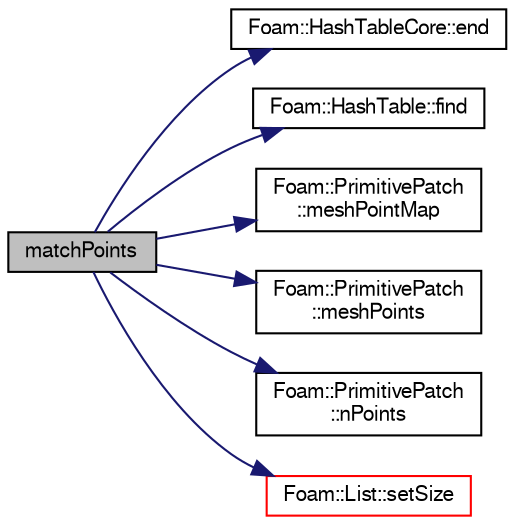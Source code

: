 digraph "matchPoints"
{
  bgcolor="transparent";
  edge [fontname="FreeSans",fontsize="10",labelfontname="FreeSans",labelfontsize="10"];
  node [fontname="FreeSans",fontsize="10",shape=record];
  rankdir="LR";
  Node1 [label="matchPoints",height=0.2,width=0.4,color="black", fillcolor="grey75", style="filled" fontcolor="black"];
  Node1 -> Node2 [color="midnightblue",fontsize="10",style="solid",fontname="FreeSans"];
  Node2 [label="Foam::HashTableCore::end",height=0.2,width=0.4,color="black",URL="$a00960.html#a540580a296c0ff351686ceb4f27b6fe6",tooltip="iteratorEnd set to beyond the end of any HashTable "];
  Node1 -> Node3 [color="midnightblue",fontsize="10",style="solid",fontname="FreeSans"];
  Node3 [label="Foam::HashTable::find",height=0.2,width=0.4,color="black",URL="$a00959.html#a76b2c74ebd9f33fa9f76261b027ffc11",tooltip="Find and return an iterator set at the hashedEntry. "];
  Node1 -> Node4 [color="midnightblue",fontsize="10",style="solid",fontname="FreeSans"];
  Node4 [label="Foam::PrimitivePatch\l::meshPointMap",height=0.2,width=0.4,color="black",URL="$a01914.html#a031f186dcdd6bca2af97413a6e3301aa",tooltip="Mesh point map. Given the global point index find its. "];
  Node1 -> Node5 [color="midnightblue",fontsize="10",style="solid",fontname="FreeSans"];
  Node5 [label="Foam::PrimitivePatch\l::meshPoints",height=0.2,width=0.4,color="black",URL="$a01914.html#ae4935f85c38392518565dd7c666e3caf",tooltip="Return labelList of mesh points in patch. They are constructed. "];
  Node1 -> Node6 [color="midnightblue",fontsize="10",style="solid",fontname="FreeSans"];
  Node6 [label="Foam::PrimitivePatch\l::nPoints",height=0.2,width=0.4,color="black",URL="$a01914.html#a9927abeba2c8506177084d644b6e573a",tooltip="Return number of points supporting patch faces. "];
  Node1 -> Node7 [color="midnightblue",fontsize="10",style="solid",fontname="FreeSans"];
  Node7 [label="Foam::List::setSize",height=0.2,width=0.4,color="red",URL="$a01325.html#aedb985ffeaf1bdbfeccc2a8730405703",tooltip="Reset size of List. "];
}
